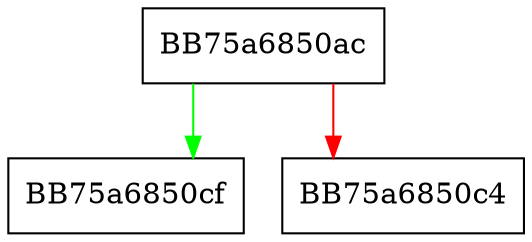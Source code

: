 digraph HUF_alignUpWorkspace {
  node [shape="box"];
  graph [splines=ortho];
  BB75a6850ac -> BB75a6850cf [color="green"];
  BB75a6850ac -> BB75a6850c4 [color="red"];
}